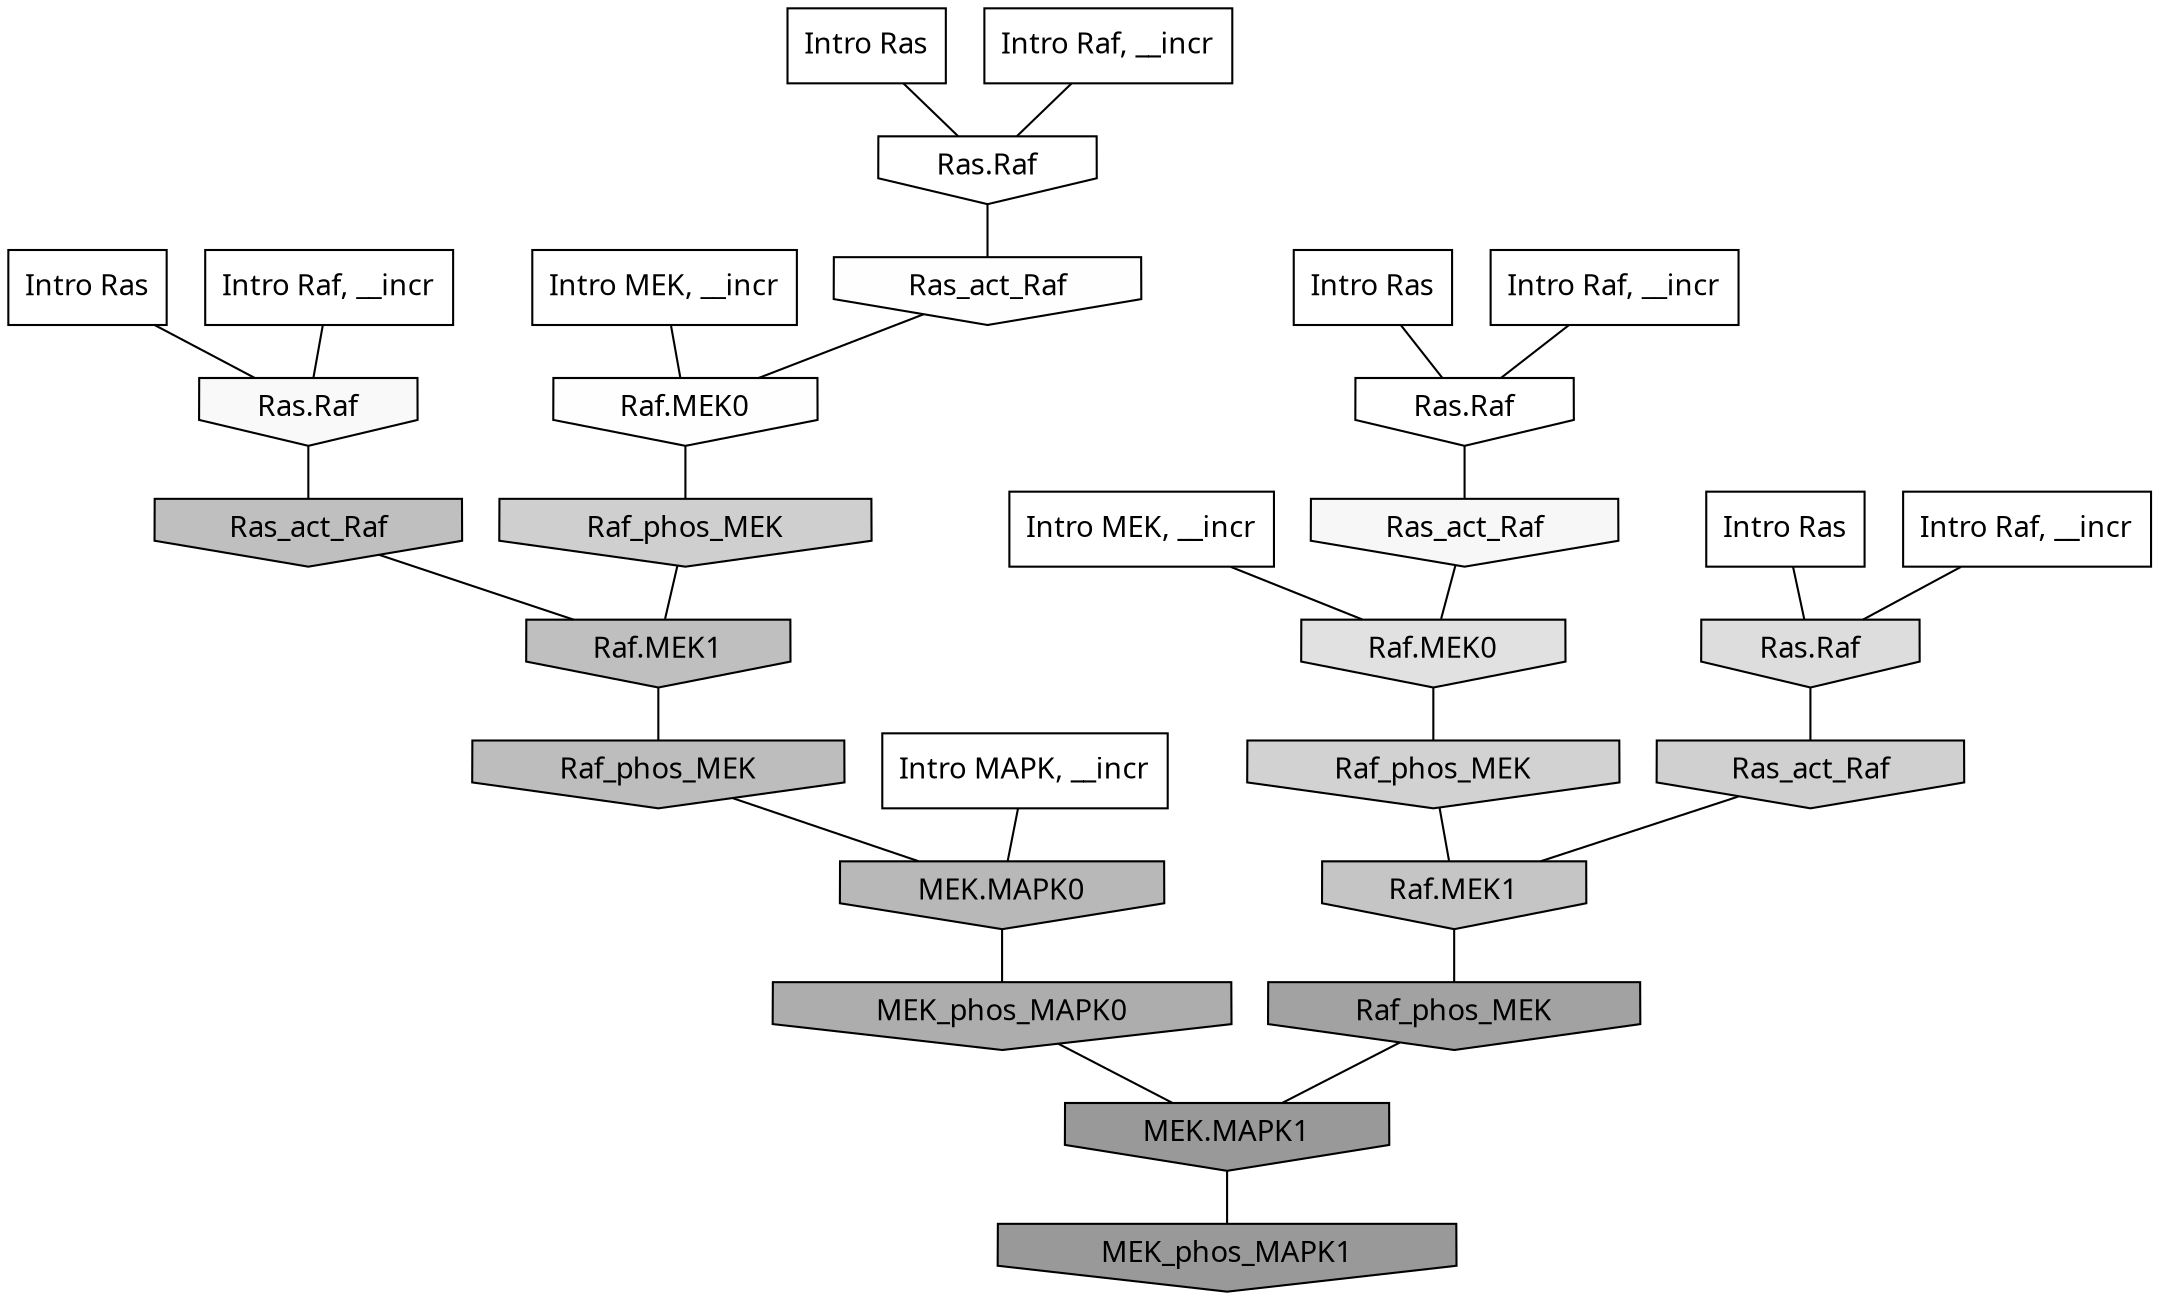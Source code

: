 digraph G{
  rankdir="TB";
  ranksep=0.30;
  node [fontname="CMU Serif"];
  edge [fontname="CMU Serif"];
  
  5 [label="Intro Ras", shape=rectangle, style=filled, fillcolor="0.000 0.000 1.000"]
  
  7 [label="Intro Ras", shape=rectangle, style=filled, fillcolor="0.000 0.000 1.000"]
  
  41 [label="Intro Ras", shape=rectangle, style=filled, fillcolor="0.000 0.000 1.000"]
  
  92 [label="Intro Ras", shape=rectangle, style=filled, fillcolor="0.000 0.000 1.000"]
  
  534 [label="Intro Raf, __incr", shape=rectangle, style=filled, fillcolor="0.000 0.000 1.000"]
  
  761 [label="Intro Raf, __incr", shape=rectangle, style=filled, fillcolor="0.000 0.000 1.000"]
  
  824 [label="Intro Raf, __incr", shape=rectangle, style=filled, fillcolor="0.000 0.000 1.000"]
  
  1088 [label="Intro Raf, __incr", shape=rectangle, style=filled, fillcolor="0.000 0.000 1.000"]
  
  1120 [label="Intro MEK, __incr", shape=rectangle, style=filled, fillcolor="0.000 0.000 1.000"]
  
  1384 [label="Intro MEK, __incr", shape=rectangle, style=filled, fillcolor="0.000 0.000 1.000"]
  
  2620 [label="Intro MAPK, __incr", shape=rectangle, style=filled, fillcolor="0.000 0.000 1.000"]
  
  3260 [label="Ras.Raf", shape=invhouse, style=filled, fillcolor="0.000 0.000 1.000"]
  
  3301 [label="Ras.Raf", shape=invhouse, style=filled, fillcolor="0.000 0.000 1.000"]
  
  3336 [label="Ras_act_Raf", shape=invhouse, style=filled, fillcolor="0.000 0.000 0.995"]
  
  3342 [label="Raf.MEK0", shape=invhouse, style=filled, fillcolor="0.000 0.000 0.995"]
  
  3453 [label="Ras.Raf", shape=invhouse, style=filled, fillcolor="0.000 0.000 0.973"]
  
  3500 [label="Ras_act_Raf", shape=invhouse, style=filled, fillcolor="0.000 0.000 0.966"]
  
  4402 [label="Raf.MEK0", shape=invhouse, style=filled, fillcolor="0.000 0.000 0.881"]
  
  4567 [label="Ras.Raf", shape=invhouse, style=filled, fillcolor="0.000 0.000 0.866"]
  
  5214 [label="Raf_phos_MEK", shape=invhouse, style=filled, fillcolor="0.000 0.000 0.821"]
  
  5373 [label="Ras_act_Raf", shape=invhouse, style=filled, fillcolor="0.000 0.000 0.813"]
  
  5388 [label="Raf_phos_MEK", shape=invhouse, style=filled, fillcolor="0.000 0.000 0.812"]
  
  5998 [label="Raf.MEK1", shape=invhouse, style=filled, fillcolor="0.000 0.000 0.771"]
  
  6419 [label="Ras_act_Raf", shape=invhouse, style=filled, fillcolor="0.000 0.000 0.748"]
  
  6423 [label="Raf.MEK1", shape=invhouse, style=filled, fillcolor="0.000 0.000 0.748"]
  
  6560 [label="Raf_phos_MEK", shape=invhouse, style=filled, fillcolor="0.000 0.000 0.741"]
  
  7089 [label="MEK.MAPK0", shape=invhouse, style=filled, fillcolor="0.000 0.000 0.719"]
  
  8279 [label="MEK_phos_MAPK0", shape=invhouse, style=filled, fillcolor="0.000 0.000 0.676"]
  
  9575 [label="Raf_phos_MEK", shape=invhouse, style=filled, fillcolor="0.000 0.000 0.635"]
  
  10963 [label="MEK.MAPK1", shape=invhouse, style=filled, fillcolor="0.000 0.000 0.600"]
  
  10971 [label="MEK_phos_MAPK1", shape=invhouse, style=filled, fillcolor="0.000 0.000 0.600"]
  
  
  10963 -> 10971 [dir=none, color="0.000 0.000 0.000"] 
  9575 -> 10963 [dir=none, color="0.000 0.000 0.000"] 
  8279 -> 10963 [dir=none, color="0.000 0.000 0.000"] 
  7089 -> 8279 [dir=none, color="0.000 0.000 0.000"] 
  6560 -> 7089 [dir=none, color="0.000 0.000 0.000"] 
  6423 -> 6560 [dir=none, color="0.000 0.000 0.000"] 
  6419 -> 6423 [dir=none, color="0.000 0.000 0.000"] 
  5998 -> 9575 [dir=none, color="0.000 0.000 0.000"] 
  5388 -> 6423 [dir=none, color="0.000 0.000 0.000"] 
  5373 -> 5998 [dir=none, color="0.000 0.000 0.000"] 
  5214 -> 5998 [dir=none, color="0.000 0.000 0.000"] 
  4567 -> 5373 [dir=none, color="0.000 0.000 0.000"] 
  4402 -> 5214 [dir=none, color="0.000 0.000 0.000"] 
  3500 -> 4402 [dir=none, color="0.000 0.000 0.000"] 
  3453 -> 6419 [dir=none, color="0.000 0.000 0.000"] 
  3342 -> 5388 [dir=none, color="0.000 0.000 0.000"] 
  3336 -> 3342 [dir=none, color="0.000 0.000 0.000"] 
  3301 -> 3336 [dir=none, color="0.000 0.000 0.000"] 
  3260 -> 3500 [dir=none, color="0.000 0.000 0.000"] 
  2620 -> 7089 [dir=none, color="0.000 0.000 0.000"] 
  1384 -> 4402 [dir=none, color="0.000 0.000 0.000"] 
  1120 -> 3342 [dir=none, color="0.000 0.000 0.000"] 
  1088 -> 4567 [dir=none, color="0.000 0.000 0.000"] 
  824 -> 3301 [dir=none, color="0.000 0.000 0.000"] 
  761 -> 3260 [dir=none, color="0.000 0.000 0.000"] 
  534 -> 3453 [dir=none, color="0.000 0.000 0.000"] 
  92 -> 3260 [dir=none, color="0.000 0.000 0.000"] 
  41 -> 3301 [dir=none, color="0.000 0.000 0.000"] 
  7 -> 4567 [dir=none, color="0.000 0.000 0.000"] 
  5 -> 3453 [dir=none, color="0.000 0.000 0.000"] 
  
  }
